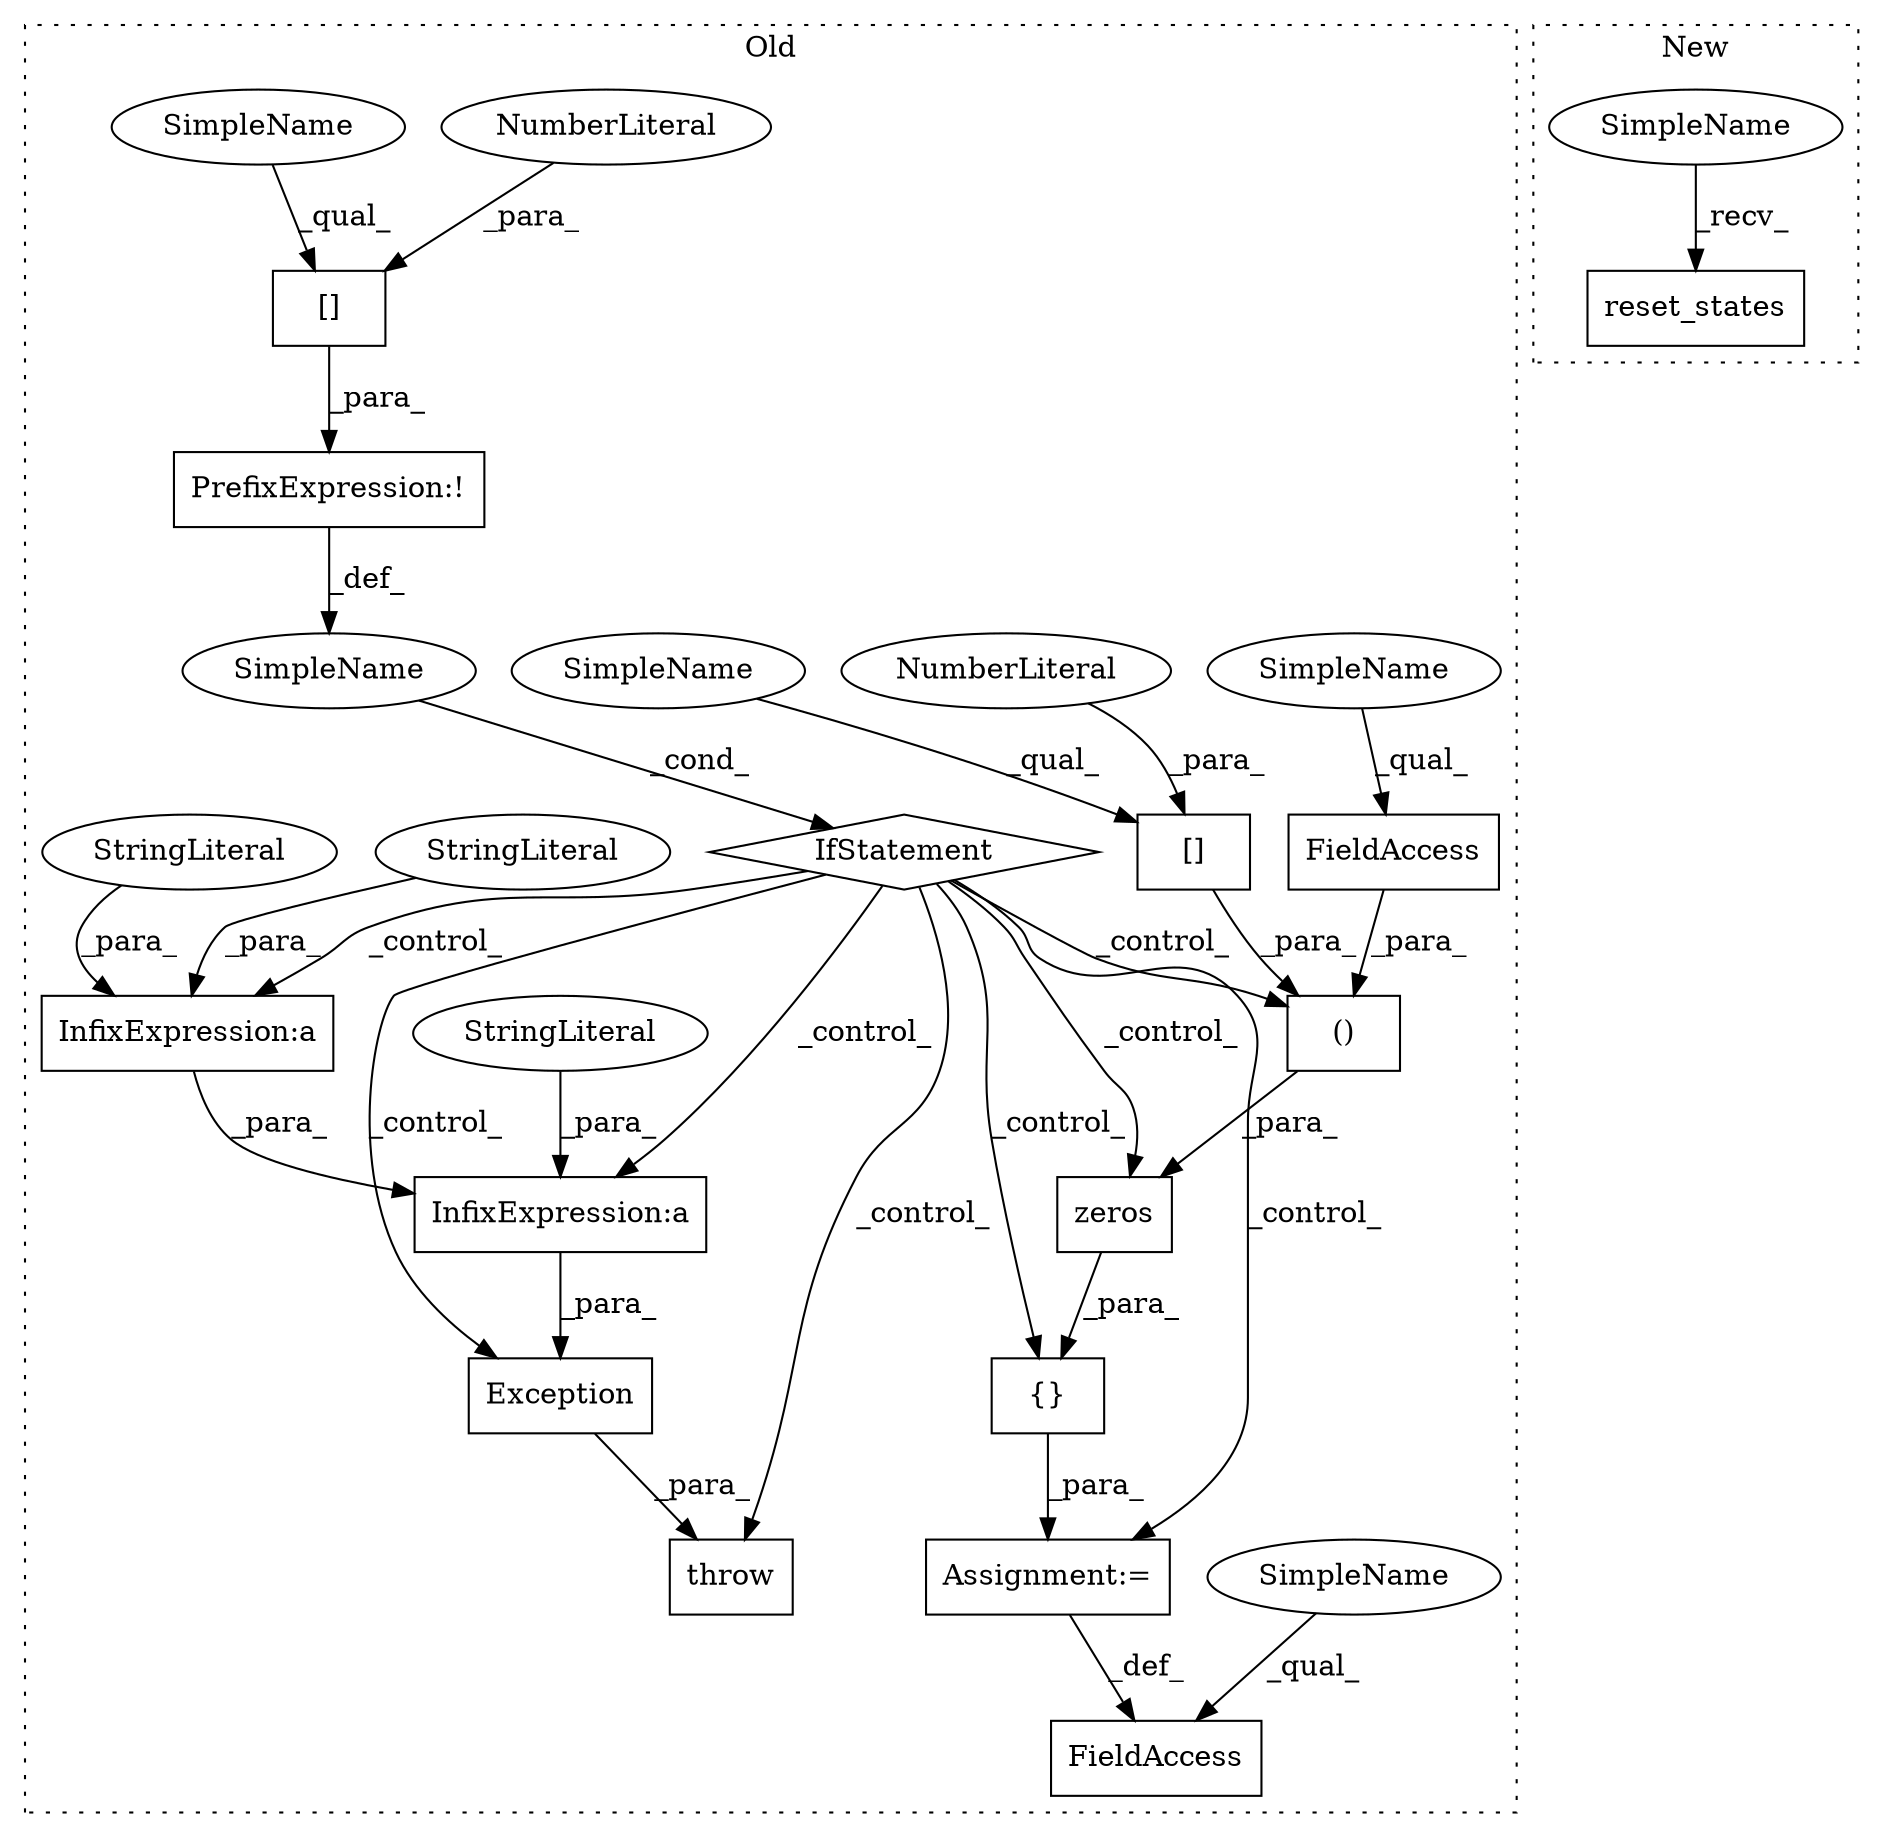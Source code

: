 digraph G {
subgraph cluster0 {
1 [label="zeros" a="32" s="9551,9606" l="13,2" shape="box"];
3 [label="SimpleName" a="42" s="" l="" shape="ellipse"];
4 [label="throw" a="53" s="9381" l="6" shape="box"];
5 [label="PrefixExpression:!" a="38" s="9354" l="1" shape="box"];
6 [label="InfixExpression:a" a="27" s="9433" l="3" shape="box"];
7 [label="InfixExpression:a" a="27" s="9468" l="3" shape="box"];
8 [label="()" a="106" s="9564" l="42" shape="box"];
9 [label="{}" a="4" s="9542,9674" l="1,1" shape="box"];
10 [label="[]" a="2" s="9355,9368" l="12,1" shape="box"];
11 [label="NumberLiteral" a="34" s="9367" l="1" shape="ellipse"];
12 [label="[]" a="2" s="9564,9577" l="12,1" shape="box"];
13 [label="NumberLiteral" a="34" s="9576" l="1" shape="ellipse"];
14 [label="FieldAccess" a="22" s="9591" l="15" shape="box"];
15 [label="FieldAccess" a="22" s="9513" l="11" shape="box"];
16 [label="IfStatement" a="25" s="9350,9369" l="4,2" shape="diamond"];
17 [label="StringLiteral" a="45" s="9471" l="25" shape="ellipse"];
18 [label="StringLiteral" a="45" s="9398" l="35" shape="ellipse"];
19 [label="Assignment:=" a="7" s="9524" l="1" shape="box"];
20 [label="StringLiteral" a="45" s="9436" l="31" shape="ellipse"];
21 [label="Exception" a="32" s="9387,9496" l="10,1" shape="box"];
22 [label="SimpleName" a="42" s="9513" l="4" shape="ellipse"];
23 [label="SimpleName" a="42" s="9591" l="4" shape="ellipse"];
25 [label="SimpleName" a="42" s="9564" l="11" shape="ellipse"];
26 [label="SimpleName" a="42" s="9355" l="11" shape="ellipse"];
label = "Old";
style="dotted";
}
subgraph cluster1 {
2 [label="reset_states" a="32" s="9701" l="14" shape="box"];
24 [label="SimpleName" a="42" s="9696" l="4" shape="ellipse"];
label = "New";
style="dotted";
}
1 -> 9 [label="_para_"];
3 -> 16 [label="_cond_"];
5 -> 3 [label="_def_"];
6 -> 7 [label="_para_"];
7 -> 21 [label="_para_"];
8 -> 1 [label="_para_"];
9 -> 19 [label="_para_"];
10 -> 5 [label="_para_"];
11 -> 10 [label="_para_"];
12 -> 8 [label="_para_"];
13 -> 12 [label="_para_"];
14 -> 8 [label="_para_"];
16 -> 8 [label="_control_"];
16 -> 9 [label="_control_"];
16 -> 1 [label="_control_"];
16 -> 4 [label="_control_"];
16 -> 21 [label="_control_"];
16 -> 19 [label="_control_"];
16 -> 6 [label="_control_"];
16 -> 7 [label="_control_"];
17 -> 7 [label="_para_"];
18 -> 6 [label="_para_"];
19 -> 15 [label="_def_"];
20 -> 6 [label="_para_"];
21 -> 4 [label="_para_"];
22 -> 15 [label="_qual_"];
23 -> 14 [label="_qual_"];
24 -> 2 [label="_recv_"];
25 -> 12 [label="_qual_"];
26 -> 10 [label="_qual_"];
}